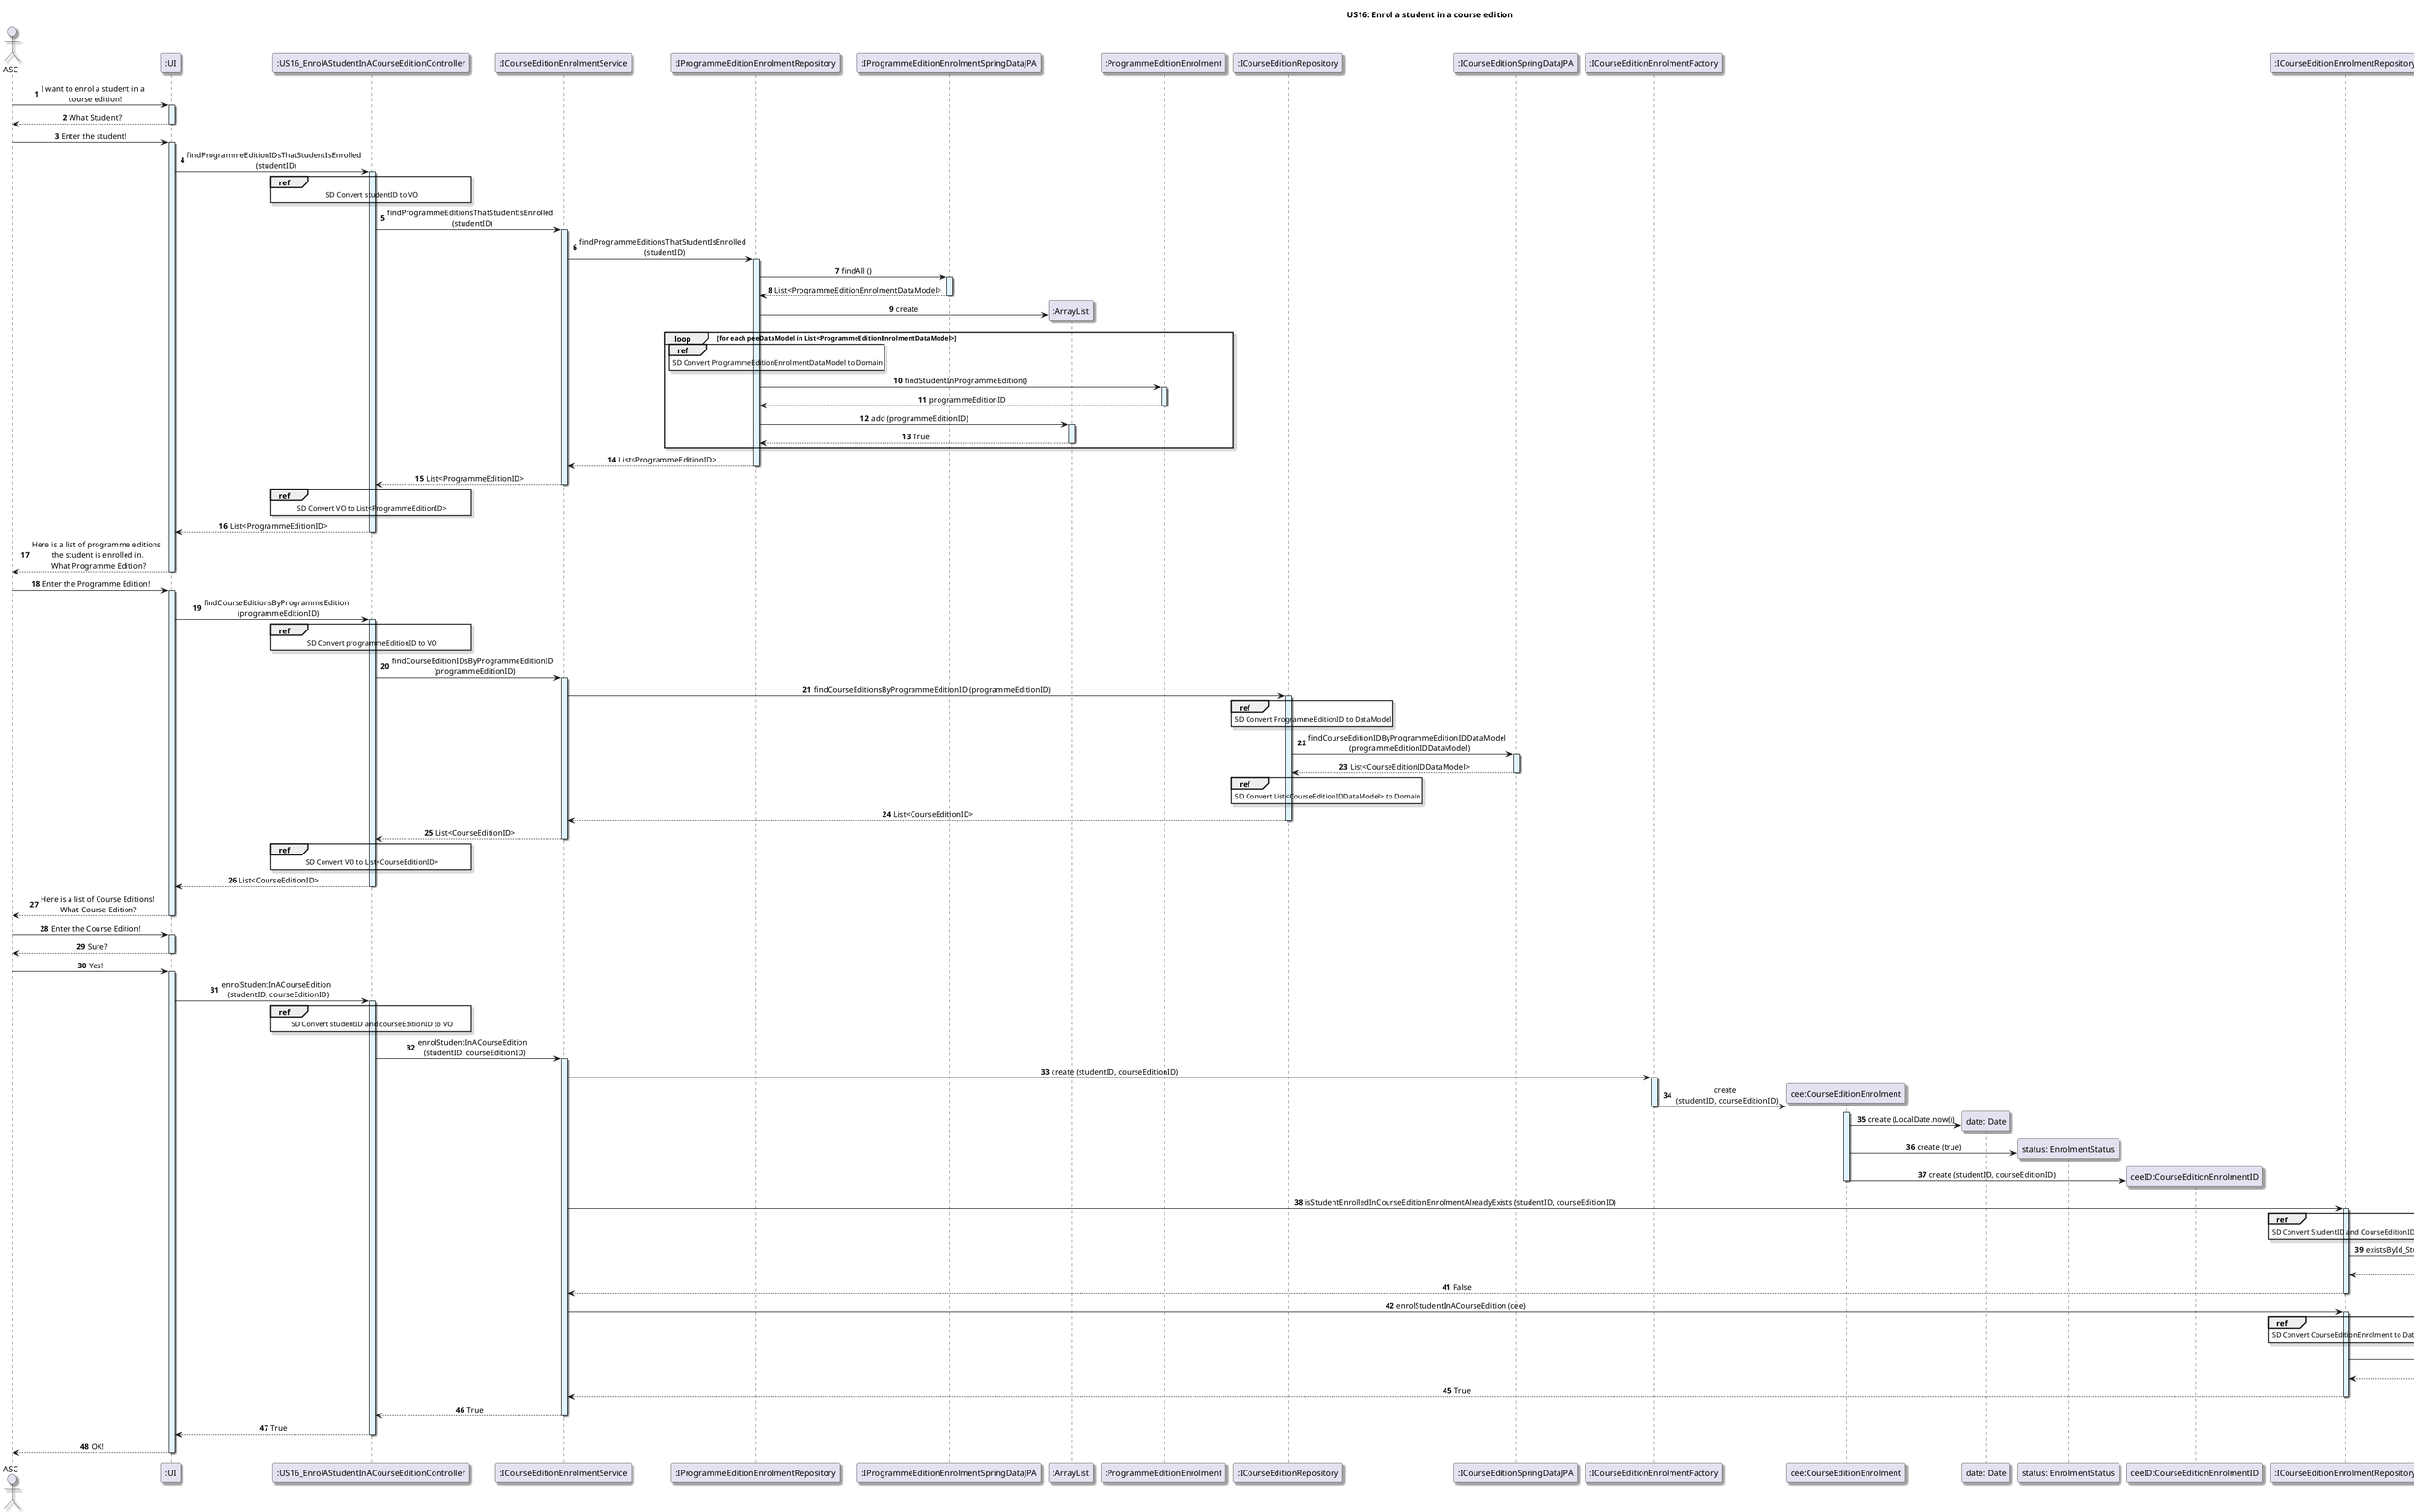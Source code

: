 @startuml
title US16: Enrol a student in a course edition
autonumber
skinparam {
  ActivityPadding 2
  ActivityMargin 2
  BoxPadding 2
}
skinparam defaultTextAlignment center
skinparam shadowing true

actor ASC
participant ":UI" as UI
ASC -> UI: I want to enrol a student in a \n course edition!
activate UI #E1F5FE
UI --> ASC: What Student?
deactivate UI

' findProgrammeEditionThatStudentIsEnrolled

ASC -> UI: Enter the student!
activate UI #E1F5FE
participant ":US16_EnrolAStudentInACourseEditionController" as Controller
UI -> Controller: findProgrammeEditionIDsThatStudentIsEnrolled \n (studentID)
ref over Controller
    SD Convert studentID to VO
end ref
activate Controller #E1F5FE
participant ":ICourseEditionEnrolmentService" as CourseEditionEnrolmentService
Controller -> CourseEditionEnrolmentService: findProgrammeEditionsThatStudentIsEnrolled \n (studentID)
activate CourseEditionEnrolmentService #E1F5FE
participant ":IProgrammeEditionEnrolmentRepository" as ProgrammeEditionEnrolmentRepository
CourseEditionEnrolmentService -> ProgrammeEditionEnrolmentRepository: findProgrammeEditionsThatStudentIsEnrolled \n (studentID)
activate ProgrammeEditionEnrolmentRepository #E1F5FE

participant ":IProgrammeEditionEnrolmentSpringDataJPA" as IPEESpringDataJPA
ProgrammeEditionEnrolmentRepository -> IPEESpringDataJPA: findAll ()
activate IPEESpringDataJPA #E1F5FE
IPEESpringDataJPA --> ProgrammeEditionEnrolmentRepository: List<ProgrammeEditionEnrolmentDataModel>
deactivate IPEESpringDataJPA

create ":ArrayList"
ProgrammeEditionEnrolmentRepository -> ":ArrayList": create

loop for each peeDataModel in List<ProgrammeEditionEnrolmentDataModel>

ref over ProgrammeEditionEnrolmentRepository
    SD Convert ProgrammeEditionEnrolmentDataModel to Domain
end ref

participant ":ProgrammeEditionEnrolment" as ProgrammeEditionEnrolment
ProgrammeEditionEnrolmentRepository -> ProgrammeEditionEnrolment: findStudentInProgrammeEdition()
activate ProgrammeEditionEnrolment #E1F5FE
ProgrammeEditionEnrolment --> ProgrammeEditionEnrolmentRepository: programmeEditionID
deactivate ProgrammeEditionEnrolment #E1F5FE

ProgrammeEditionEnrolmentRepository -> ":ArrayList": add (programmeEditionID)
activate ":ArrayList" #E1F5FE
":ArrayList" --> ProgrammeEditionEnrolmentRepository: True
deactivate ":ArrayList" #E1F5FE
end

ProgrammeEditionEnrolmentRepository --> CourseEditionEnrolmentService: List<ProgrammeEditionID>
deactivate ProgrammeEditionEnrolmentRepository
CourseEditionEnrolmentService --> Controller: List<ProgrammeEditionID>
deactivate CourseEditionEnrolmentService
ref over Controller
    SD Convert VO to List<ProgrammeEditionID>
end ref
Controller --> UI: List<ProgrammeEditionID>
deactivate Controller
UI --> ASC: Here is a list of programme editions \n the student is enrolled in. \n What Programme Edition?
deactivate UI

' findCourseEditionByProgrammeEdition Method

ASC -> UI:Enter the Programme Edition!
activate UI #E1F5FE
UI -> Controller: findCourseEditionsByProgrammeEdition \n (programmeEditionID)
ref over Controller
    SD Convert programmeEditionID to VO
end ref
activate Controller #E1F5FE
participant ":ICourseEditionRepository" as CourseEditionRepository
Controller -> CourseEditionEnrolmentService: findCourseEditionIDsByProgrammeEditionID \n (programmeEditionID)
activate CourseEditionEnrolmentService #E1F5FE
CourseEditionEnrolmentService -> CourseEditionRepository: findCourseEditionsByProgrammeEditionID (programmeEditionID)
activate CourseEditionRepository #E1F5FE

participant ":ICourseEditionSpringDataJPA" as ceJPAInterface

ref over CourseEditionRepository
    SD Convert ProgrammeEditionID to DataModel
end ref

CourseEditionRepository -> ceJPAInterface : findCourseEditionIDByProgrammeEditionIDDataModel \n (programmeEditionIDDataModel)
activate ceJPAInterface #E1F5FE
ceJPAInterface --> CourseEditionRepository : List<CourseEditionIDDataModel>
deactivate ceJPAInterface

ref over CourseEditionRepository
    SD Convert List<CourseEditionIDDataModel> to Domain
end ref

CourseEditionRepository --> CourseEditionEnrolmentService: List<CourseEditionID>
deactivate CourseEditionRepository
CourseEditionEnrolmentService --> Controller: List<CourseEditionID>
deactivate CourseEditionEnrolmentService


ref over Controller
    SD Convert VO to List<CourseEditionID>
end ref
Controller --> UI: List<CourseEditionID>
deactivate Controller
UI --> ASC: Here is a list of Course Editions!\n What Course Edition?
deactivate UI

' enrolAStudentInACourseEdition Method

ASC -> UI: Enter the Course Edition!
activate UI #E1F5FE
UI --> ASC: Sure?
deactivate UI
ASC -> UI: Yes!
activate UI #E1F5FE

UI -> Controller: enrolStudentInACourseEdition \n (studentID, courseEditionID)
ref over Controller
    SD Convert studentID and courseEditionID to VO
end ref
activate Controller #E1F5FE

Controller -> CourseEditionEnrolmentService: enrolStudentInACourseEdition \n (studentID, courseEditionID)
activate CourseEditionEnrolmentService #E1F5FE

' course edition enrolment creation

participant ":ICourseEditionEnrolmentFactory" as CourseEditionEnrolmentFactoryInterface
CourseEditionEnrolmentService -> CourseEditionEnrolmentFactoryInterface : create (studentID, courseEditionID)
activate CourseEditionEnrolmentFactoryInterface #E1F5FE

' then factory will create course edition enrolment

create "cee:CourseEditionEnrolment"
CourseEditionEnrolmentFactoryInterface -> "cee:CourseEditionEnrolment" : create \n (studentID, courseEditionID)
activate "cee:CourseEditionEnrolment" #E1F5FE

create "date: Date"
deactivate CourseEditionEnrolmentFactoryInterface
"cee:CourseEditionEnrolment" -> "date: Date" : create (LocalDate.now())

create "status: EnrolmentStatus"
"cee:CourseEditionEnrolment" -> "status: EnrolmentStatus" : create (true)

create "ceeID:CourseEditionEnrolmentID"
"cee:CourseEditionEnrolment" -> "ceeID:CourseEditionEnrolmentID": create (studentID, courseEditionID)
deactivate "cee:CourseEditionEnrolment"

' verify if already exists

participant ":ICourseEditionEnrolmentRepository" as ICourseEditionEnrolmentRepository
CourseEditionEnrolmentService -> ICourseEditionEnrolmentRepository: isStudentEnrolledInCourseEditionEnrolmentAlreadyExists (studentID, courseEditionID)
activate ICourseEditionEnrolmentRepository #E1F5FE

ref over ICourseEditionEnrolmentRepository
    SD Convert StudentID and CourseEditionID to DataModel
end ref

participant ":ICourseEditionEnrolmentSpringDataJPA" as ceeJPAInterface

ICourseEditionEnrolmentRepository -> ceeJPAInterface: existsById_StudentIDAndId_CourseEditionIDAndIsActiveTrue(studentIDDataModel, courseEditionIDDataModel)
activate ceeJPAInterface #E1F5FE
ceeJPAInterface --> ICourseEditionEnrolmentRepository: False
deactivate ceeJPAInterface

ICourseEditionEnrolmentRepository --> CourseEditionEnrolmentService: False
deactivate ICourseEditionEnrolmentRepository

' course edition enrolment persistence

CourseEditionEnrolmentService -> ICourseEditionEnrolmentRepository: enrolStudentInACourseEdition (cee)
activate ICourseEditionEnrolmentRepository #E1F5FE

ref over ICourseEditionEnrolmentRepository
    SD Convert CourseEditionEnrolment to DataModel
end ref

' database persistence

ICourseEditionEnrolmentRepository -> ceeJPAInterface: save (ceeDataModel : CourseEditionEnrolmentDataModel)
activate ceeJPAInterface #E1F5FE

' persistence confirmation

ceeJPAInterface --> ICourseEditionEnrolmentRepository: True
deactivate ceeJPAInterface

ICourseEditionEnrolmentRepository --> CourseEditionEnrolmentService: True
deactivate ICourseEditionEnrolmentRepository
CourseEditionEnrolmentService --> Controller: True
deactivate CourseEditionEnrolmentService
Controller --> UI: True
deactivate Controller
UI --> ASC: OK!
deactivate UI

@enduml

